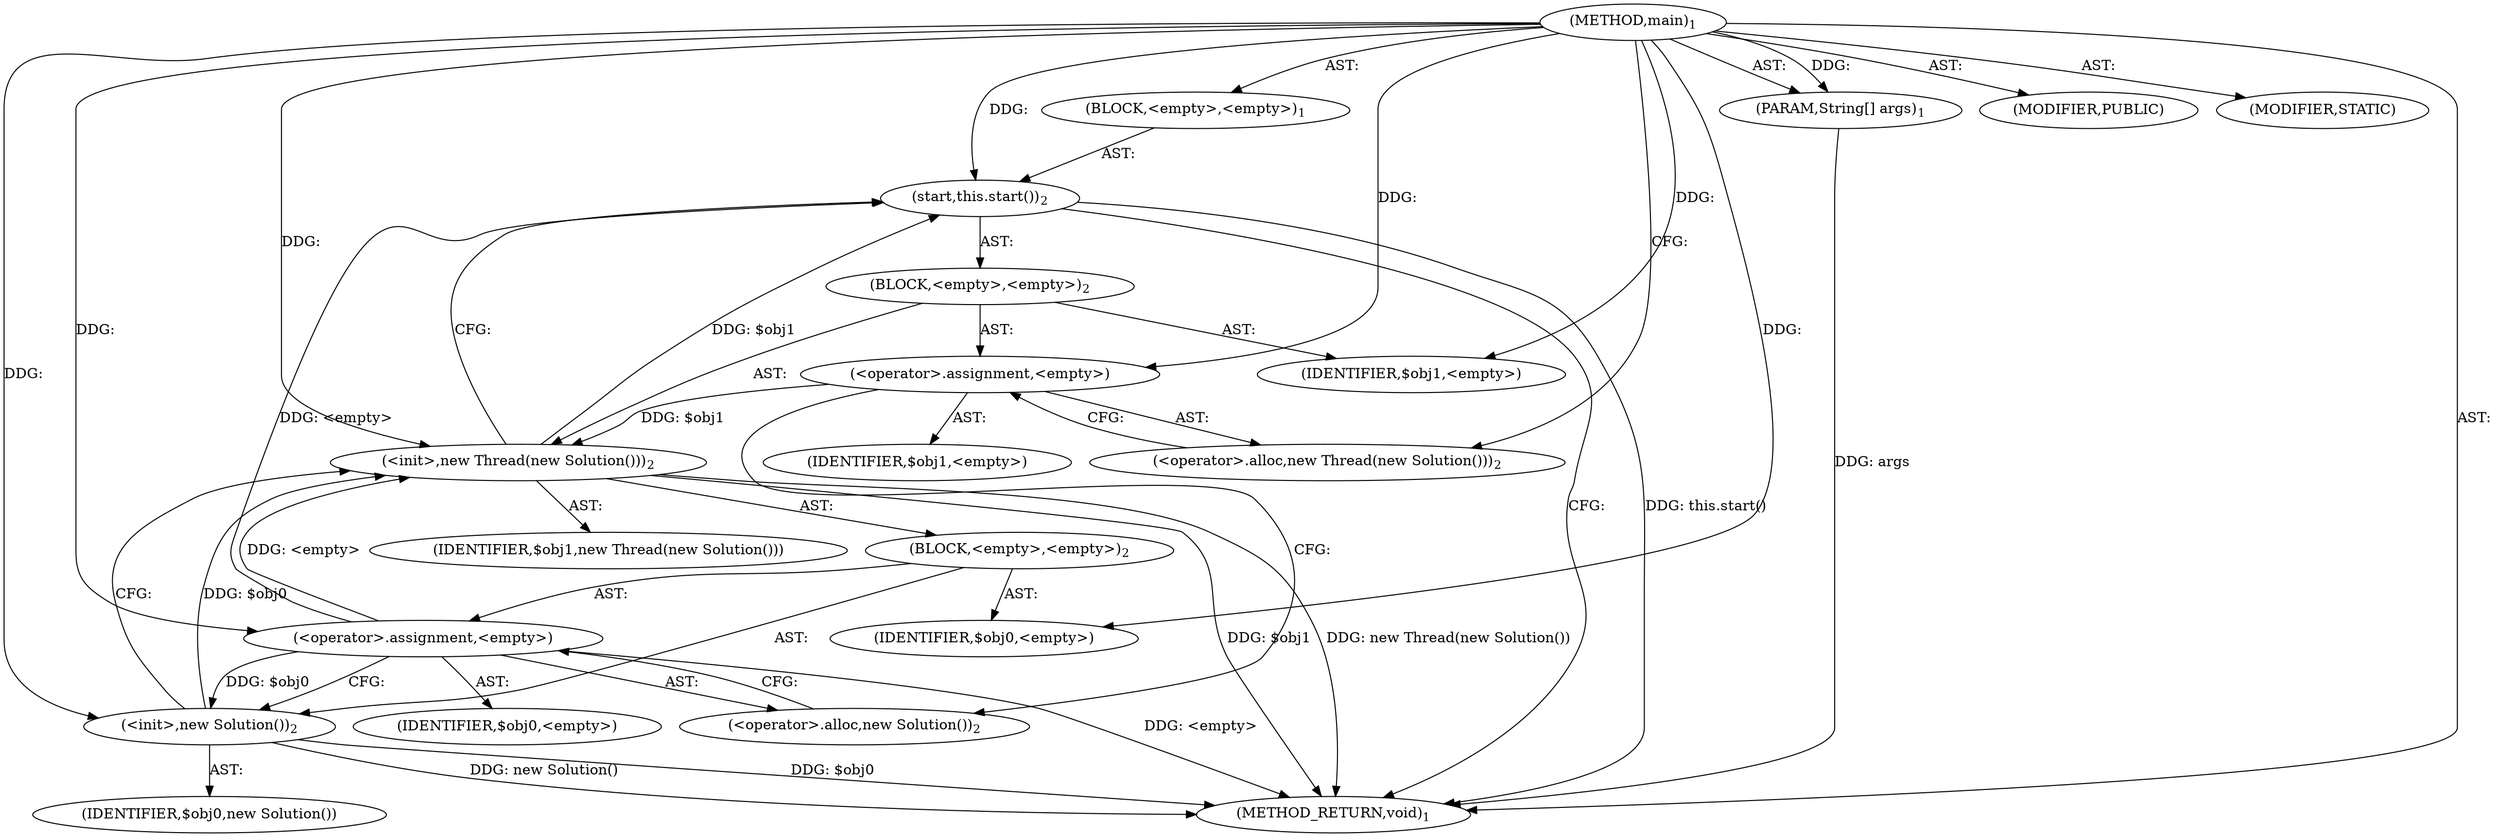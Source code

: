 digraph "main" {  
"17" [label = <(METHOD,main)<SUB>1</SUB>> ]
"18" [label = <(PARAM,String[] args)<SUB>1</SUB>> ]
"19" [label = <(BLOCK,&lt;empty&gt;,&lt;empty&gt;)<SUB>1</SUB>> ]
"20" [label = <(start,this.start())<SUB>2</SUB>> ]
"21" [label = <(BLOCK,&lt;empty&gt;,&lt;empty&gt;)<SUB>2</SUB>> ]
"22" [label = <(&lt;operator&gt;.assignment,&lt;empty&gt;)> ]
"23" [label = <(IDENTIFIER,$obj1,&lt;empty&gt;)> ]
"24" [label = <(&lt;operator&gt;.alloc,new Thread(new Solution()))<SUB>2</SUB>> ]
"25" [label = <(&lt;init&gt;,new Thread(new Solution()))<SUB>2</SUB>> ]
"26" [label = <(IDENTIFIER,$obj1,new Thread(new Solution()))> ]
"27" [label = <(BLOCK,&lt;empty&gt;,&lt;empty&gt;)<SUB>2</SUB>> ]
"28" [label = <(&lt;operator&gt;.assignment,&lt;empty&gt;)> ]
"29" [label = <(IDENTIFIER,$obj0,&lt;empty&gt;)> ]
"30" [label = <(&lt;operator&gt;.alloc,new Solution())<SUB>2</SUB>> ]
"31" [label = <(&lt;init&gt;,new Solution())<SUB>2</SUB>> ]
"32" [label = <(IDENTIFIER,$obj0,new Solution())> ]
"33" [label = <(IDENTIFIER,$obj0,&lt;empty&gt;)> ]
"34" [label = <(IDENTIFIER,$obj1,&lt;empty&gt;)> ]
"35" [label = <(MODIFIER,PUBLIC)> ]
"36" [label = <(MODIFIER,STATIC)> ]
"37" [label = <(METHOD_RETURN,void)<SUB>1</SUB>> ]
  "17" -> "18"  [ label = "AST: "] 
  "17" -> "19"  [ label = "AST: "] 
  "17" -> "35"  [ label = "AST: "] 
  "17" -> "36"  [ label = "AST: "] 
  "17" -> "37"  [ label = "AST: "] 
  "19" -> "20"  [ label = "AST: "] 
  "20" -> "21"  [ label = "AST: "] 
  "21" -> "22"  [ label = "AST: "] 
  "21" -> "25"  [ label = "AST: "] 
  "21" -> "34"  [ label = "AST: "] 
  "22" -> "23"  [ label = "AST: "] 
  "22" -> "24"  [ label = "AST: "] 
  "25" -> "26"  [ label = "AST: "] 
  "25" -> "27"  [ label = "AST: "] 
  "27" -> "28"  [ label = "AST: "] 
  "27" -> "31"  [ label = "AST: "] 
  "27" -> "33"  [ label = "AST: "] 
  "28" -> "29"  [ label = "AST: "] 
  "28" -> "30"  [ label = "AST: "] 
  "31" -> "32"  [ label = "AST: "] 
  "20" -> "37"  [ label = "CFG: "] 
  "22" -> "30"  [ label = "CFG: "] 
  "25" -> "20"  [ label = "CFG: "] 
  "24" -> "22"  [ label = "CFG: "] 
  "28" -> "31"  [ label = "CFG: "] 
  "31" -> "25"  [ label = "CFG: "] 
  "30" -> "28"  [ label = "CFG: "] 
  "17" -> "24"  [ label = "CFG: "] 
  "18" -> "37"  [ label = "DDG: args"] 
  "25" -> "37"  [ label = "DDG: $obj1"] 
  "28" -> "37"  [ label = "DDG: &lt;empty&gt;"] 
  "31" -> "37"  [ label = "DDG: $obj0"] 
  "31" -> "37"  [ label = "DDG: new Solution()"] 
  "25" -> "37"  [ label = "DDG: new Thread(new Solution())"] 
  "20" -> "37"  [ label = "DDG: this.start()"] 
  "17" -> "18"  [ label = "DDG: "] 
  "28" -> "20"  [ label = "DDG: &lt;empty&gt;"] 
  "25" -> "20"  [ label = "DDG: $obj1"] 
  "17" -> "20"  [ label = "DDG: "] 
  "17" -> "22"  [ label = "DDG: "] 
  "17" -> "34"  [ label = "DDG: "] 
  "22" -> "25"  [ label = "DDG: $obj1"] 
  "17" -> "25"  [ label = "DDG: "] 
  "28" -> "25"  [ label = "DDG: &lt;empty&gt;"] 
  "31" -> "25"  [ label = "DDG: $obj0"] 
  "17" -> "28"  [ label = "DDG: "] 
  "17" -> "33"  [ label = "DDG: "] 
  "28" -> "31"  [ label = "DDG: $obj0"] 
  "17" -> "31"  [ label = "DDG: "] 
}
